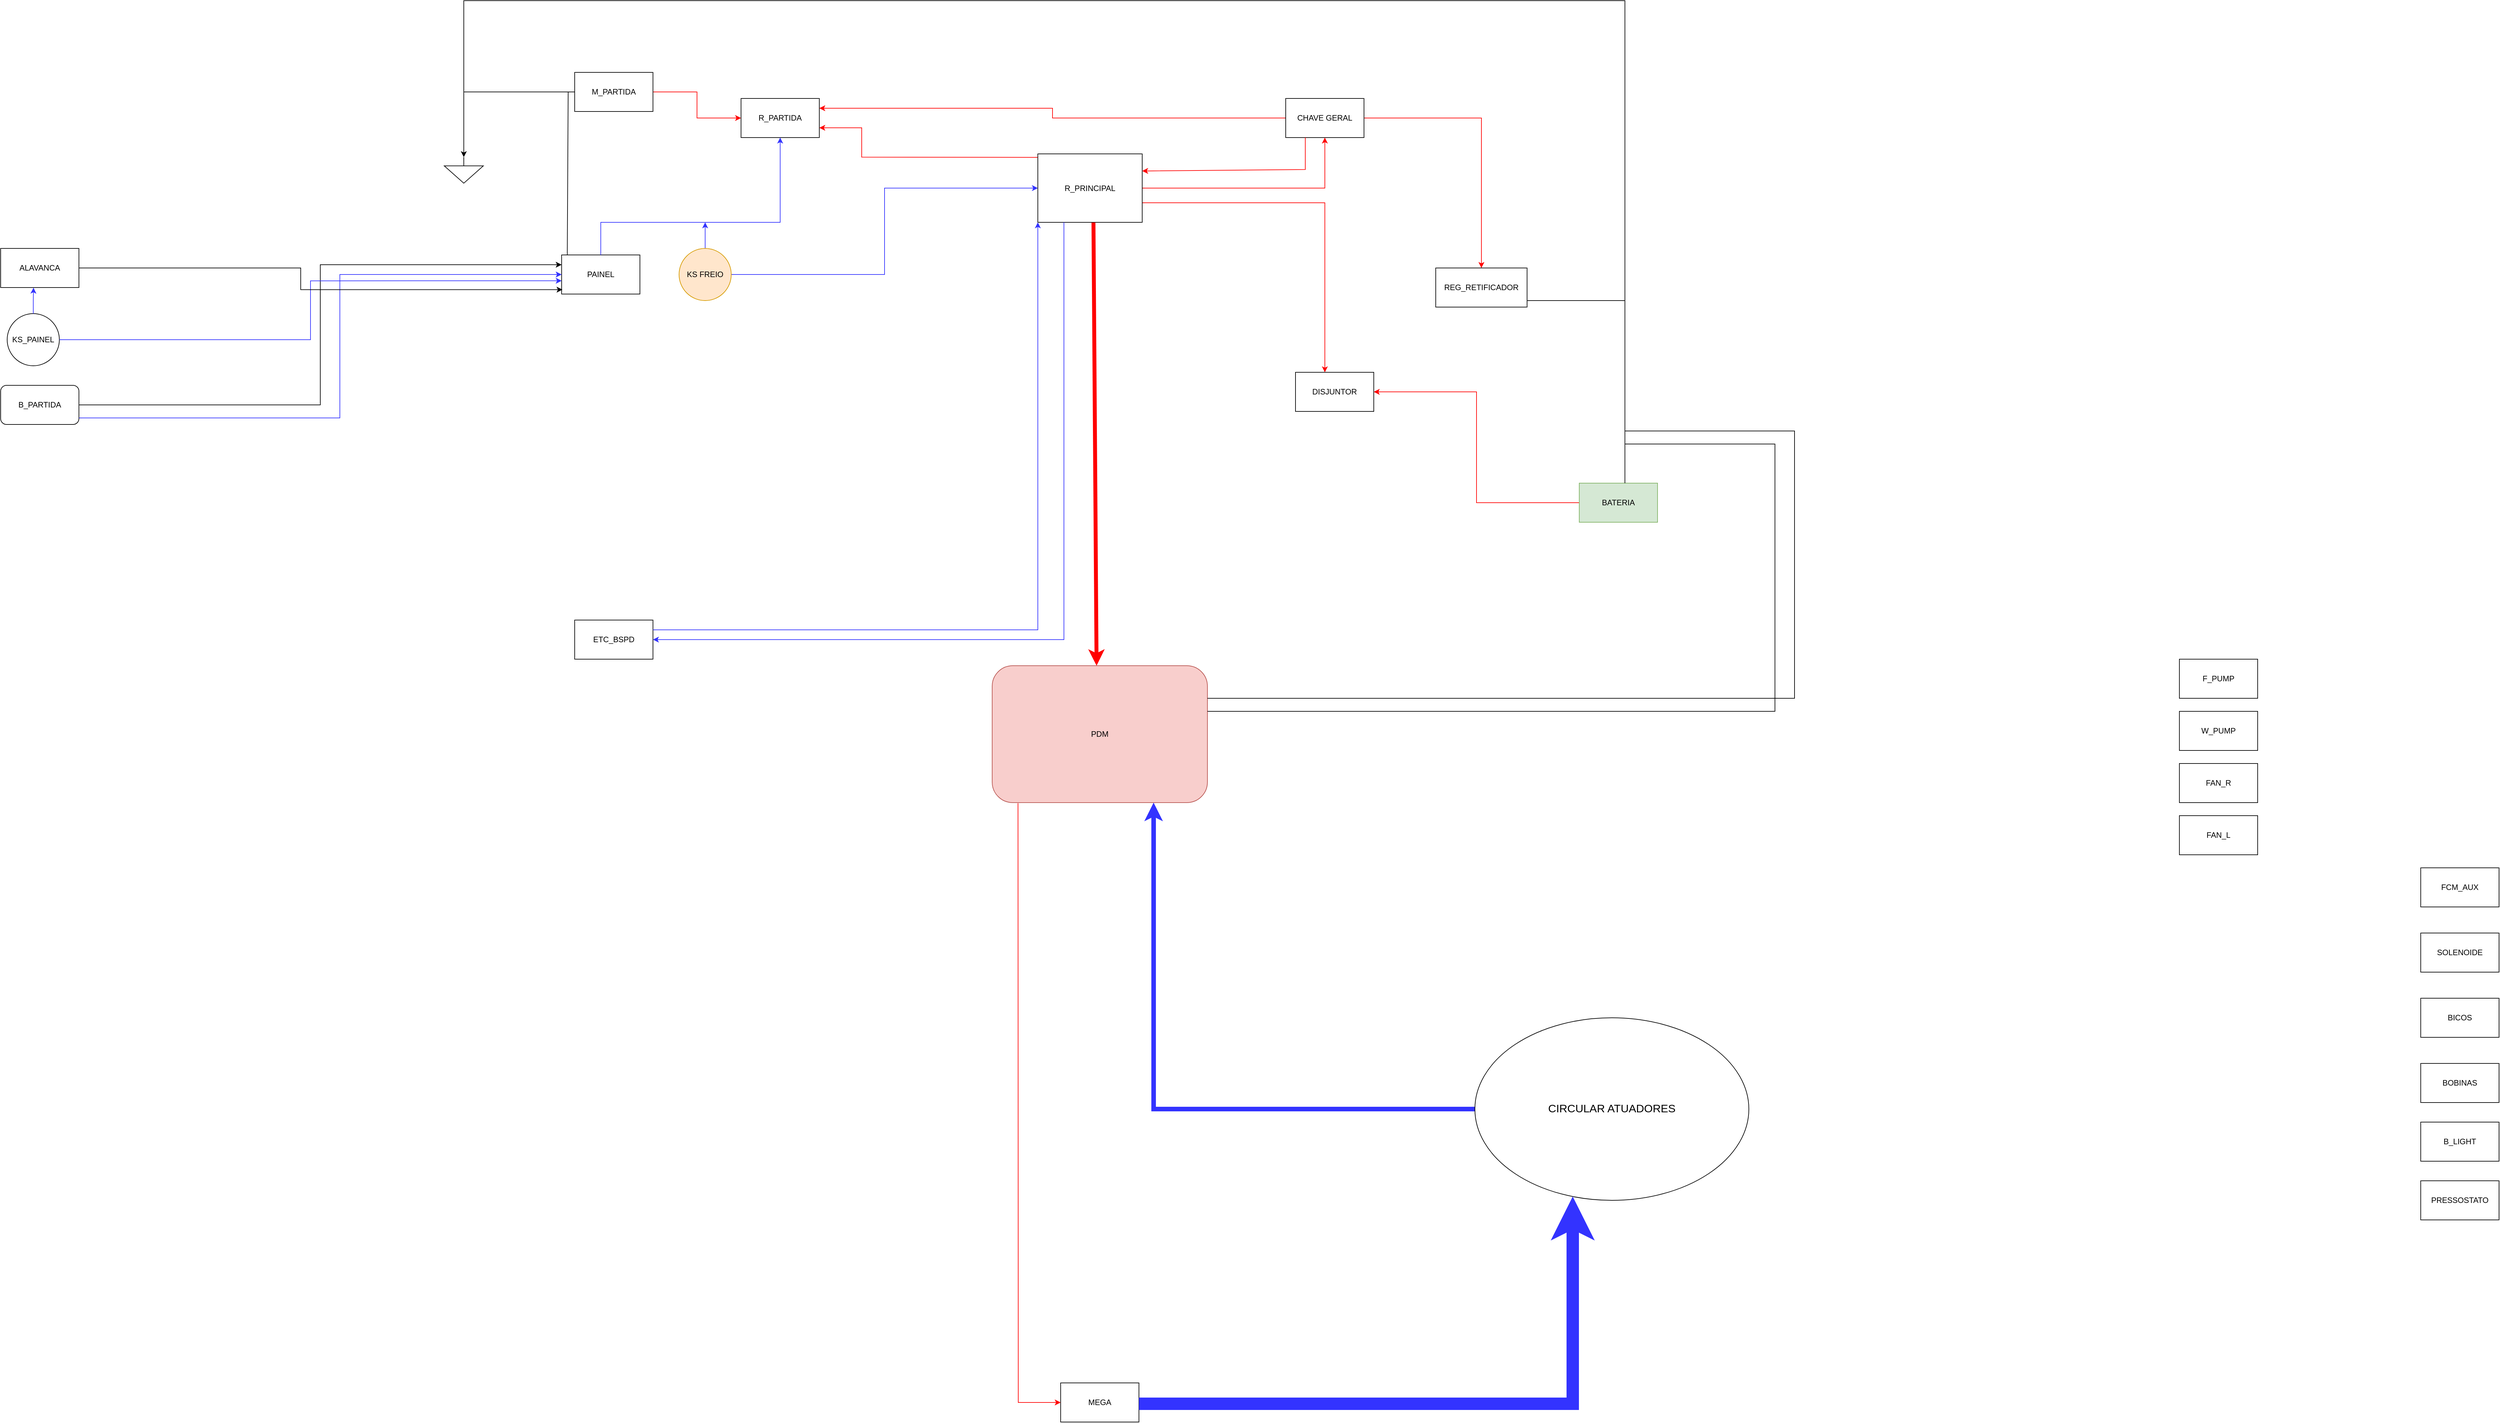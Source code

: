 <mxfile version="25.0.3">
  <diagram name="Page-1" id="UuQA1Ld9MNjJxdOxv1tu">
    <mxGraphModel dx="2284" dy="1846" grid="1" gridSize="10" guides="1" tooltips="1" connect="1" arrows="1" fold="1" page="1" pageScale="1" pageWidth="850" pageHeight="1100" math="0" shadow="0">
      <root>
        <mxCell id="0" />
        <mxCell id="1" parent="0" />
        <mxCell id="WDQ58JpOzV6km5oKxnGy-1" value="MEGA" style="rounded=0;whiteSpace=wrap;html=1;" parent="1" vertex="1">
          <mxGeometry x="795" y="2080" width="120" height="60" as="geometry" />
        </mxCell>
        <mxCell id="WDQ58JpOzV6km5oKxnGy-2" value="PDM" style="rounded=1;whiteSpace=wrap;html=1;fillColor=#f8cecc;strokeColor=#b85450;" parent="1" vertex="1">
          <mxGeometry x="690" y="980" width="330" height="210" as="geometry" />
        </mxCell>
        <mxCell id="WDQ58JpOzV6km5oKxnGy-5" style="edgeStyle=orthogonalEdgeStyle;rounded=0;orthogonalLoop=1;jettySize=auto;html=1;strokeColor=#FF0000;" parent="1" source="WDQ58JpOzV6km5oKxnGy-3" target="WDQ58JpOzV6km5oKxnGy-4" edge="1">
          <mxGeometry relative="1" as="geometry" />
        </mxCell>
        <mxCell id="WDQ58JpOzV6km5oKxnGy-3" value="M_PARTIDA" style="rounded=0;whiteSpace=wrap;html=1;" parent="1" vertex="1">
          <mxGeometry x="50" y="70" width="120" height="60" as="geometry" />
        </mxCell>
        <mxCell id="WDQ58JpOzV6km5oKxnGy-4" value="R_PARTIDA" style="rounded=0;whiteSpace=wrap;html=1;" parent="1" vertex="1">
          <mxGeometry x="305" y="110" width="120" height="60" as="geometry" />
        </mxCell>
        <mxCell id="WDQ58JpOzV6km5oKxnGy-6" value="" style="pointerEvents=1;verticalLabelPosition=bottom;shadow=0;dashed=0;align=center;html=1;verticalAlign=top;shape=mxgraph.electrical.signal_sources.signal_ground;" parent="1" vertex="1">
          <mxGeometry x="-150" y="200" width="60" height="40" as="geometry" />
        </mxCell>
        <mxCell id="WDQ58JpOzV6km5oKxnGy-7" style="edgeStyle=orthogonalEdgeStyle;rounded=0;orthogonalLoop=1;jettySize=auto;html=1;entryX=0.5;entryY=0;entryDx=0;entryDy=0;entryPerimeter=0;" parent="1" source="WDQ58JpOzV6km5oKxnGy-3" target="WDQ58JpOzV6km5oKxnGy-6" edge="1">
          <mxGeometry relative="1" as="geometry" />
        </mxCell>
        <mxCell id="WDQ58JpOzV6km5oKxnGy-9" style="edgeStyle=orthogonalEdgeStyle;rounded=0;orthogonalLoop=1;jettySize=auto;html=1;entryX=1;entryY=0.25;entryDx=0;entryDy=0;strokeColor=#FF0000;" parent="1" source="WDQ58JpOzV6km5oKxnGy-8" target="WDQ58JpOzV6km5oKxnGy-4" edge="1">
          <mxGeometry relative="1" as="geometry" />
        </mxCell>
        <mxCell id="vufEk6eHOgB_xnrC6HmV-16" style="edgeStyle=orthogonalEdgeStyle;rounded=0;orthogonalLoop=1;jettySize=auto;html=1;strokeColor=#FF0000;" edge="1" parent="1" source="WDQ58JpOzV6km5oKxnGy-8" target="vufEk6eHOgB_xnrC6HmV-11">
          <mxGeometry relative="1" as="geometry" />
        </mxCell>
        <mxCell id="WDQ58JpOzV6km5oKxnGy-8" value="CHAVE GERAL" style="rounded=0;whiteSpace=wrap;html=1;" parent="1" vertex="1">
          <mxGeometry x="1140" y="110" width="120" height="60" as="geometry" />
        </mxCell>
        <mxCell id="WDQ58JpOzV6km5oKxnGy-10" value="PAINEL" style="rounded=0;whiteSpace=wrap;html=1;" parent="1" vertex="1">
          <mxGeometry x="30" y="350" width="120" height="60" as="geometry" />
        </mxCell>
        <mxCell id="WDQ58JpOzV6km5oKxnGy-16" style="edgeStyle=orthogonalEdgeStyle;rounded=0;orthogonalLoop=1;jettySize=auto;html=1;strokeColor=#3333FF;" parent="1" source="WDQ58JpOzV6km5oKxnGy-12" edge="1">
          <mxGeometry relative="1" as="geometry">
            <mxPoint x="250" y="300" as="targetPoint" />
          </mxGeometry>
        </mxCell>
        <mxCell id="WDQ58JpOzV6km5oKxnGy-21" style="edgeStyle=orthogonalEdgeStyle;rounded=0;orthogonalLoop=1;jettySize=auto;html=1;entryX=0;entryY=0.5;entryDx=0;entryDy=0;strokeColor=#3333FF;" parent="1" source="WDQ58JpOzV6km5oKxnGy-12" target="WDQ58JpOzV6km5oKxnGy-17" edge="1">
          <mxGeometry relative="1" as="geometry" />
        </mxCell>
        <mxCell id="WDQ58JpOzV6km5oKxnGy-12" value="KS FREIO" style="ellipse;whiteSpace=wrap;html=1;fillColor=#ffe6cc;strokeColor=#d79b00;" parent="1" vertex="1">
          <mxGeometry x="210" y="340" width="80" height="80" as="geometry" />
        </mxCell>
        <mxCell id="WDQ58JpOzV6km5oKxnGy-15" value="" style="endArrow=classic;html=1;rounded=0;exitX=0.5;exitY=0;exitDx=0;exitDy=0;entryX=0.5;entryY=1;entryDx=0;entryDy=0;strokeColor=#3333FF;" parent="1" source="WDQ58JpOzV6km5oKxnGy-10" target="WDQ58JpOzV6km5oKxnGy-4" edge="1">
          <mxGeometry width="50" height="50" relative="1" as="geometry">
            <mxPoint x="610" y="210" as="sourcePoint" />
            <mxPoint x="660" y="160" as="targetPoint" />
            <Array as="points">
              <mxPoint x="90" y="300" />
              <mxPoint x="365" y="300" />
            </Array>
          </mxGeometry>
        </mxCell>
        <mxCell id="WDQ58JpOzV6km5oKxnGy-22" style="edgeStyle=orthogonalEdgeStyle;rounded=0;orthogonalLoop=1;jettySize=auto;html=1;entryX=0.5;entryY=1;entryDx=0;entryDy=0;strokeColor=#FF0000;" parent="1" source="WDQ58JpOzV6km5oKxnGy-17" target="WDQ58JpOzV6km5oKxnGy-8" edge="1">
          <mxGeometry relative="1" as="geometry" />
        </mxCell>
        <mxCell id="vufEk6eHOgB_xnrC6HmV-18" style="edgeStyle=orthogonalEdgeStyle;rounded=0;orthogonalLoop=1;jettySize=auto;html=1;strokeColor=#FF0000;" edge="1" parent="1" source="WDQ58JpOzV6km5oKxnGy-17" target="vufEk6eHOgB_xnrC6HmV-17">
          <mxGeometry relative="1" as="geometry">
            <Array as="points">
              <mxPoint x="1200" y="270" />
            </Array>
          </mxGeometry>
        </mxCell>
        <mxCell id="WDQ58JpOzV6km5oKxnGy-17" value="R_PRINCIPAL" style="rounded=0;whiteSpace=wrap;html=1;" parent="1" vertex="1">
          <mxGeometry x="760" y="195" width="160" height="105" as="geometry" />
        </mxCell>
        <mxCell id="WDQ58JpOzV6km5oKxnGy-20" value="" style="endArrow=classic;html=1;rounded=0;exitX=0.25;exitY=1;exitDx=0;exitDy=0;entryX=1;entryY=0.25;entryDx=0;entryDy=0;strokeColor=#FF0000;" parent="1" source="WDQ58JpOzV6km5oKxnGy-8" target="WDQ58JpOzV6km5oKxnGy-17" edge="1">
          <mxGeometry width="50" height="50" relative="1" as="geometry">
            <mxPoint x="610" y="310" as="sourcePoint" />
            <mxPoint x="660" y="260" as="targetPoint" />
            <Array as="points">
              <mxPoint x="1170" y="219" />
            </Array>
          </mxGeometry>
        </mxCell>
        <mxCell id="WDQ58JpOzV6km5oKxnGy-25" value="" style="endArrow=classic;html=1;rounded=0;exitX=-0.002;exitY=0.051;exitDx=0;exitDy=0;entryX=1;entryY=0.75;entryDx=0;entryDy=0;exitPerimeter=0;strokeColor=#FF0000;" parent="1" source="WDQ58JpOzV6km5oKxnGy-17" target="WDQ58JpOzV6km5oKxnGy-4" edge="1">
          <mxGeometry width="50" height="50" relative="1" as="geometry">
            <mxPoint x="610" y="310" as="sourcePoint" />
            <mxPoint x="660" y="260" as="targetPoint" />
            <Array as="points">
              <mxPoint x="490" y="200" />
              <mxPoint x="490" y="155" />
            </Array>
          </mxGeometry>
        </mxCell>
        <mxCell id="WDQ58JpOzV6km5oKxnGy-26" value="" style="endArrow=classic;html=1;rounded=0;exitX=0.533;exitY=1.003;exitDx=0;exitDy=0;exitPerimeter=0;entryX=0.485;entryY=0;entryDx=0;entryDy=0;entryPerimeter=0;strokeWidth=6;strokeColor=#FF0000;" parent="1" source="WDQ58JpOzV6km5oKxnGy-17" target="WDQ58JpOzV6km5oKxnGy-2" edge="1">
          <mxGeometry width="50" height="50" relative="1" as="geometry">
            <mxPoint x="870" y="410" as="sourcePoint" />
            <mxPoint x="850" y="520" as="targetPoint" />
          </mxGeometry>
        </mxCell>
        <mxCell id="vufEk6eHOgB_xnrC6HmV-2" style="edgeStyle=orthogonalEdgeStyle;rounded=0;orthogonalLoop=1;jettySize=auto;html=1;entryX=0;entryY=0.25;entryDx=0;entryDy=0;" edge="1" parent="1" source="vufEk6eHOgB_xnrC6HmV-1" target="WDQ58JpOzV6km5oKxnGy-10">
          <mxGeometry relative="1" as="geometry" />
        </mxCell>
        <mxCell id="vufEk6eHOgB_xnrC6HmV-1" value="B_PARTIDA" style="rounded=1;whiteSpace=wrap;html=1;" vertex="1" parent="1">
          <mxGeometry x="-830" y="550" width="120" height="60" as="geometry" />
        </mxCell>
        <mxCell id="vufEk6eHOgB_xnrC6HmV-4" value="" style="endArrow=classic;html=1;rounded=0;exitX=1.001;exitY=0.834;exitDx=0;exitDy=0;entryX=0;entryY=0.5;entryDx=0;entryDy=0;exitPerimeter=0;strokeColor=#3333FF;" edge="1" parent="1" source="vufEk6eHOgB_xnrC6HmV-1" target="WDQ58JpOzV6km5oKxnGy-10">
          <mxGeometry width="50" height="50" relative="1" as="geometry">
            <mxPoint x="-280" y="510" as="sourcePoint" />
            <mxPoint x="-230" y="460" as="targetPoint" />
            <Array as="points">
              <mxPoint x="-310" y="600" />
              <mxPoint x="-310" y="380" />
            </Array>
          </mxGeometry>
        </mxCell>
        <mxCell id="vufEk6eHOgB_xnrC6HmV-5" value="KS_PAINEL" style="ellipse;whiteSpace=wrap;html=1;aspect=fixed;" vertex="1" parent="1">
          <mxGeometry x="-820" y="440" width="80" height="80" as="geometry" />
        </mxCell>
        <mxCell id="vufEk6eHOgB_xnrC6HmV-6" value="ALAVANCA" style="rounded=0;whiteSpace=wrap;html=1;" vertex="1" parent="1">
          <mxGeometry x="-830" y="340" width="120" height="60" as="geometry" />
        </mxCell>
        <mxCell id="vufEk6eHOgB_xnrC6HmV-7" style="edgeStyle=orthogonalEdgeStyle;rounded=0;orthogonalLoop=1;jettySize=auto;html=1;entryX=0.42;entryY=1.004;entryDx=0;entryDy=0;entryPerimeter=0;strokeColor=#3333FF;" edge="1" parent="1" source="vufEk6eHOgB_xnrC6HmV-5" target="vufEk6eHOgB_xnrC6HmV-6">
          <mxGeometry relative="1" as="geometry" />
        </mxCell>
        <mxCell id="vufEk6eHOgB_xnrC6HmV-8" style="edgeStyle=orthogonalEdgeStyle;rounded=0;orthogonalLoop=1;jettySize=auto;html=1;entryX=0;entryY=0.661;entryDx=0;entryDy=0;entryPerimeter=0;strokeColor=#3333FF;" edge="1" parent="1" source="vufEk6eHOgB_xnrC6HmV-5" target="WDQ58JpOzV6km5oKxnGy-10">
          <mxGeometry relative="1" as="geometry" />
        </mxCell>
        <mxCell id="vufEk6eHOgB_xnrC6HmV-10" style="edgeStyle=orthogonalEdgeStyle;rounded=0;orthogonalLoop=1;jettySize=auto;html=1;entryX=0.011;entryY=0.887;entryDx=0;entryDy=0;entryPerimeter=0;" edge="1" parent="1" source="vufEk6eHOgB_xnrC6HmV-6" target="WDQ58JpOzV6km5oKxnGy-10">
          <mxGeometry relative="1" as="geometry">
            <Array as="points">
              <mxPoint x="-370" y="370" />
              <mxPoint x="-370" y="403" />
            </Array>
          </mxGeometry>
        </mxCell>
        <mxCell id="vufEk6eHOgB_xnrC6HmV-11" value="REG_RETIFICADOR" style="rounded=0;whiteSpace=wrap;html=1;" vertex="1" parent="1">
          <mxGeometry x="1370" y="370" width="140" height="60" as="geometry" />
        </mxCell>
        <mxCell id="vufEk6eHOgB_xnrC6HmV-12" value="ETC_BSPD" style="rounded=0;whiteSpace=wrap;html=1;" vertex="1" parent="1">
          <mxGeometry x="50" y="910" width="120" height="60" as="geometry" />
        </mxCell>
        <mxCell id="vufEk6eHOgB_xnrC6HmV-13" value="" style="endArrow=classic;html=1;rounded=0;entryX=1;entryY=0.5;entryDx=0;entryDy=0;strokeColor=#3333FF;" edge="1" parent="1" target="vufEk6eHOgB_xnrC6HmV-12">
          <mxGeometry width="50" height="50" relative="1" as="geometry">
            <mxPoint x="800" y="300" as="sourcePoint" />
            <mxPoint x="1070" y="400" as="targetPoint" />
            <Array as="points">
              <mxPoint x="800" y="940" />
            </Array>
          </mxGeometry>
        </mxCell>
        <mxCell id="vufEk6eHOgB_xnrC6HmV-14" value="" style="endArrow=classic;html=1;rounded=0;exitX=1;exitY=0.25;exitDx=0;exitDy=0;entryX=0;entryY=1;entryDx=0;entryDy=0;strokeColor=#3333FF;" edge="1" parent="1" source="vufEk6eHOgB_xnrC6HmV-12" target="WDQ58JpOzV6km5oKxnGy-17">
          <mxGeometry width="50" height="50" relative="1" as="geometry">
            <mxPoint x="1020" y="450" as="sourcePoint" />
            <mxPoint x="1070" y="400" as="targetPoint" />
            <Array as="points">
              <mxPoint x="760" y="925" />
            </Array>
          </mxGeometry>
        </mxCell>
        <mxCell id="vufEk6eHOgB_xnrC6HmV-17" value="DISJUNTOR" style="rounded=0;whiteSpace=wrap;html=1;" vertex="1" parent="1">
          <mxGeometry x="1155" y="530" width="120" height="60" as="geometry" />
        </mxCell>
        <mxCell id="vufEk6eHOgB_xnrC6HmV-20" style="edgeStyle=orthogonalEdgeStyle;rounded=0;orthogonalLoop=1;jettySize=auto;html=1;entryX=1;entryY=0.5;entryDx=0;entryDy=0;strokeColor=#FF0000;" edge="1" parent="1" source="vufEk6eHOgB_xnrC6HmV-19" target="vufEk6eHOgB_xnrC6HmV-17">
          <mxGeometry relative="1" as="geometry" />
        </mxCell>
        <mxCell id="vufEk6eHOgB_xnrC6HmV-19" value="BATERIA" style="rounded=0;whiteSpace=wrap;html=1;fillColor=#d5e8d4;strokeColor=#82b366;" vertex="1" parent="1">
          <mxGeometry x="1590" y="700" width="120" height="60" as="geometry" />
        </mxCell>
        <mxCell id="vufEk6eHOgB_xnrC6HmV-25" value="" style="endArrow=none;html=1;rounded=0;" edge="1" parent="1">
          <mxGeometry width="50" height="50" relative="1" as="geometry">
            <mxPoint x="1660" y="700" as="sourcePoint" />
            <mxPoint x="-120" y="100" as="targetPoint" />
            <Array as="points">
              <mxPoint x="1660" y="-40" />
              <mxPoint x="-120" y="-40" />
            </Array>
          </mxGeometry>
        </mxCell>
        <mxCell id="vufEk6eHOgB_xnrC6HmV-26" value="" style="endArrow=none;html=1;rounded=0;" edge="1" parent="1">
          <mxGeometry width="50" height="50" relative="1" as="geometry">
            <mxPoint x="1510" y="420" as="sourcePoint" />
            <mxPoint x="1660" y="420" as="targetPoint" />
          </mxGeometry>
        </mxCell>
        <mxCell id="vufEk6eHOgB_xnrC6HmV-28" value="" style="endArrow=none;html=1;rounded=0;exitX=0.072;exitY=0.002;exitDx=0;exitDy=0;exitPerimeter=0;" edge="1" parent="1" source="WDQ58JpOzV6km5oKxnGy-10">
          <mxGeometry width="50" height="50" relative="1" as="geometry">
            <mxPoint x="50" y="350" as="sourcePoint" />
            <mxPoint x="40" y="100" as="targetPoint" />
            <Array as="points" />
          </mxGeometry>
        </mxCell>
        <mxCell id="vufEk6eHOgB_xnrC6HmV-30" value="" style="endArrow=none;html=1;rounded=0;" edge="1" parent="1">
          <mxGeometry width="50" height="50" relative="1" as="geometry">
            <mxPoint x="1020" y="1030" as="sourcePoint" />
            <mxPoint x="1660" y="620" as="targetPoint" />
            <Array as="points">
              <mxPoint x="1920" y="1030" />
              <mxPoint x="1920" y="620" />
            </Array>
          </mxGeometry>
        </mxCell>
        <mxCell id="vufEk6eHOgB_xnrC6HmV-32" value="" style="endArrow=none;html=1;rounded=0;" edge="1" parent="1">
          <mxGeometry width="50" height="50" relative="1" as="geometry">
            <mxPoint x="1020" y="1050" as="sourcePoint" />
            <mxPoint x="1660" y="640" as="targetPoint" />
            <Array as="points">
              <mxPoint x="1890" y="1050" />
              <mxPoint x="1890" y="640" />
            </Array>
          </mxGeometry>
        </mxCell>
        <mxCell id="vufEk6eHOgB_xnrC6HmV-38" style="edgeStyle=orthogonalEdgeStyle;rounded=0;orthogonalLoop=1;jettySize=auto;html=1;entryX=0.75;entryY=1;entryDx=0;entryDy=0;strokeColor=#3333FF;strokeWidth=7;" edge="1" parent="1" source="vufEk6eHOgB_xnrC6HmV-33" target="WDQ58JpOzV6km5oKxnGy-2">
          <mxGeometry relative="1" as="geometry" />
        </mxCell>
        <mxCell id="vufEk6eHOgB_xnrC6HmV-33" value="&lt;font style=&quot;font-size: 17px;&quot;&gt;CIRCULAR ATUADORES&lt;/font&gt;" style="ellipse;whiteSpace=wrap;html=1;" vertex="1" parent="1">
          <mxGeometry x="1430" y="1520" width="420" height="280" as="geometry" />
        </mxCell>
        <mxCell id="vufEk6eHOgB_xnrC6HmV-34" style="edgeStyle=orthogonalEdgeStyle;rounded=0;orthogonalLoop=1;jettySize=auto;html=1;strokeWidth=19;strokeColor=#3333FF;" edge="1" parent="1" target="vufEk6eHOgB_xnrC6HmV-33">
          <mxGeometry relative="1" as="geometry">
            <mxPoint x="915" y="2111.96" as="sourcePoint" />
            <mxPoint x="1570" y="1870" as="targetPoint" />
            <Array as="points">
              <mxPoint x="1580" y="2112" />
            </Array>
          </mxGeometry>
        </mxCell>
        <mxCell id="vufEk6eHOgB_xnrC6HmV-37" value="" style="endArrow=classic;html=1;rounded=0;entryX=0;entryY=0.5;entryDx=0;entryDy=0;strokeColor=#FF0000;exitX=0.12;exitY=1.004;exitDx=0;exitDy=0;exitPerimeter=0;" edge="1" parent="1" source="WDQ58JpOzV6km5oKxnGy-2" target="WDQ58JpOzV6km5oKxnGy-1">
          <mxGeometry width="50" height="50" relative="1" as="geometry">
            <mxPoint x="880" y="1190" as="sourcePoint" />
            <mxPoint x="970" y="1240" as="targetPoint" />
            <Array as="points">
              <mxPoint x="730" y="2110" />
            </Array>
          </mxGeometry>
        </mxCell>
        <mxCell id="vufEk6eHOgB_xnrC6HmV-39" value="FCM_AUX" style="rounded=0;whiteSpace=wrap;html=1;" vertex="1" parent="1">
          <mxGeometry x="2880" y="1290" width="120" height="60" as="geometry" />
        </mxCell>
        <mxCell id="vufEk6eHOgB_xnrC6HmV-40" value="SOLENOIDE" style="rounded=0;whiteSpace=wrap;html=1;" vertex="1" parent="1">
          <mxGeometry x="2880" y="1390" width="120" height="60" as="geometry" />
        </mxCell>
        <mxCell id="vufEk6eHOgB_xnrC6HmV-41" value="BICOS" style="rounded=0;whiteSpace=wrap;html=1;" vertex="1" parent="1">
          <mxGeometry x="2880" y="1490" width="120" height="60" as="geometry" />
        </mxCell>
        <mxCell id="vufEk6eHOgB_xnrC6HmV-42" value="BOBINAS" style="rounded=0;whiteSpace=wrap;html=1;" vertex="1" parent="1">
          <mxGeometry x="2880" y="1590" width="120" height="60" as="geometry" />
        </mxCell>
        <mxCell id="vufEk6eHOgB_xnrC6HmV-43" value="FAN_R" style="rounded=0;whiteSpace=wrap;html=1;" vertex="1" parent="1">
          <mxGeometry x="2510" y="1130" width="120" height="60" as="geometry" />
        </mxCell>
        <mxCell id="vufEk6eHOgB_xnrC6HmV-46" value="FAN_L" style="rounded=0;whiteSpace=wrap;html=1;" vertex="1" parent="1">
          <mxGeometry x="2510" y="1210" width="120" height="60" as="geometry" />
        </mxCell>
        <mxCell id="vufEk6eHOgB_xnrC6HmV-47" value="W_PUMP" style="rounded=0;whiteSpace=wrap;html=1;" vertex="1" parent="1">
          <mxGeometry x="2510" y="1050" width="120" height="60" as="geometry" />
        </mxCell>
        <mxCell id="vufEk6eHOgB_xnrC6HmV-48" value="F_PUMP" style="rounded=0;whiteSpace=wrap;html=1;" vertex="1" parent="1">
          <mxGeometry x="2510" y="970" width="120" height="60" as="geometry" />
        </mxCell>
        <mxCell id="vufEk6eHOgB_xnrC6HmV-49" value="B_LIGHT" style="rounded=0;whiteSpace=wrap;html=1;" vertex="1" parent="1">
          <mxGeometry x="2880" y="1680" width="120" height="60" as="geometry" />
        </mxCell>
        <mxCell id="vufEk6eHOgB_xnrC6HmV-50" value="PRESSOSTATO" style="rounded=0;whiteSpace=wrap;html=1;" vertex="1" parent="1">
          <mxGeometry x="2880" y="1770" width="120" height="60" as="geometry" />
        </mxCell>
      </root>
    </mxGraphModel>
  </diagram>
</mxfile>
